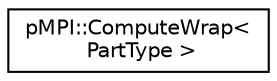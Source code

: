 digraph "Graphical Class Hierarchy"
{
  edge [fontname="Helvetica",fontsize="10",labelfontname="Helvetica",labelfontsize="10"];
  node [fontname="Helvetica",fontsize="10",shape=record];
  rankdir="LR";
  Node0 [label="pMPI::ComputeWrap\<\l PartType \>",height=0.2,width=0.4,color="black", fillcolor="white", style="filled",URL="$structp_m_p_i_1_1_compute_wrap.html",tooltip="Wrapper around a computable object that calls the compute() method of the wrapped object and carries ..."];
}
